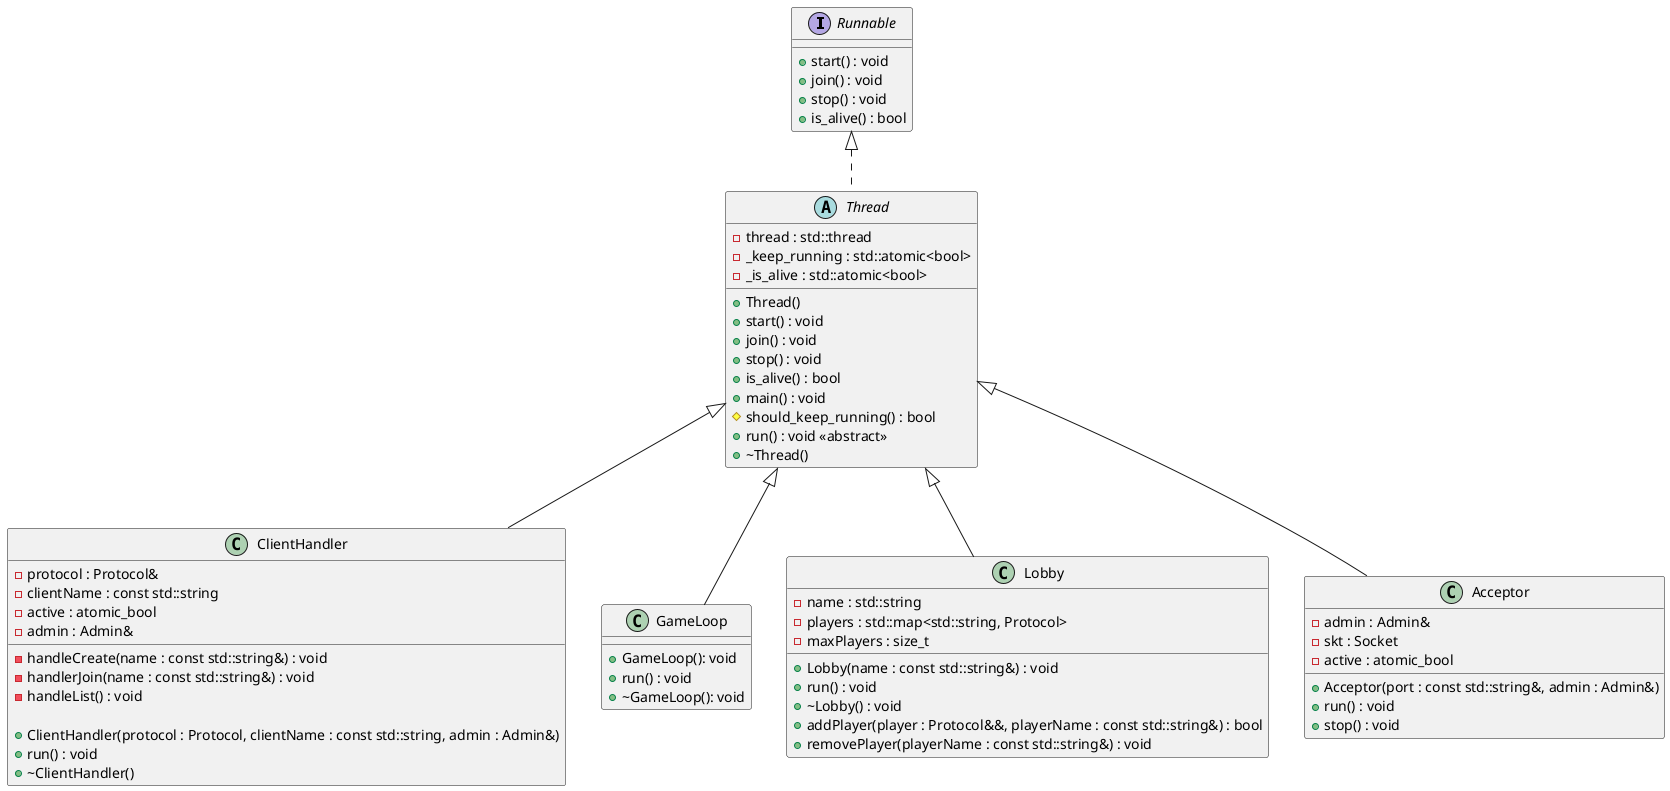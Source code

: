 @startuml diagramaClaseThreadsYSusHijos

interface Runnable {
  + start() : void
  + join() : void
  + stop() : void
  + is_alive() : bool
}

abstract class Thread {
  - thread : std::thread
  - _keep_running : std::atomic<bool>
  - _is_alive : std::atomic<bool>

  + Thread()
  + start() : void
  + join() : void
  + stop() : void
  + is_alive() : bool
  + main() : void
  # should_keep_running() : bool
  + run() : void <<abstract>>
  + ~Thread()
}


class ClientHandler {
    - protocol : Protocol&
    - clientName : const std::string
    - active : atomic_bool
    - admin : Admin&
    - handleCreate(name : const std::string&) : void
    - handlerJoin(name : const std::string&) : void
    - handleList() : void

    + ClientHandler(protocol : Protocol, clientName : const std::string, admin : Admin&)
    + run() : void
    + ~ClientHandler()
}

class GameLoop {
    + GameLoop(): void
    + run() : void
    + ~GameLoop(): void
}

class Lobby{
    - name : std::string
    - players : std::map<std::string, Protocol>
    - maxPlayers : size_t

    + Lobby(name : const std::string&) : void
    + run() : void
    + ~Lobby() : void
    + addPlayer(player : Protocol&&, playerName : const std::string&) : bool
    + removePlayer(playerName : const std::string&) : void
}


class Acceptor {
  - admin : Admin&  
  - skt : Socket
  - active : atomic_bool
  + Acceptor(port : const std::string&, admin : Admin&)
  + run() : void
  + stop() : void
}

Thread <|-- Acceptor
Thread <|-- ClientHandler
Thread <|-- GameLoop
Thread <|-- Lobby
Runnable <|.. Thread

@enduml